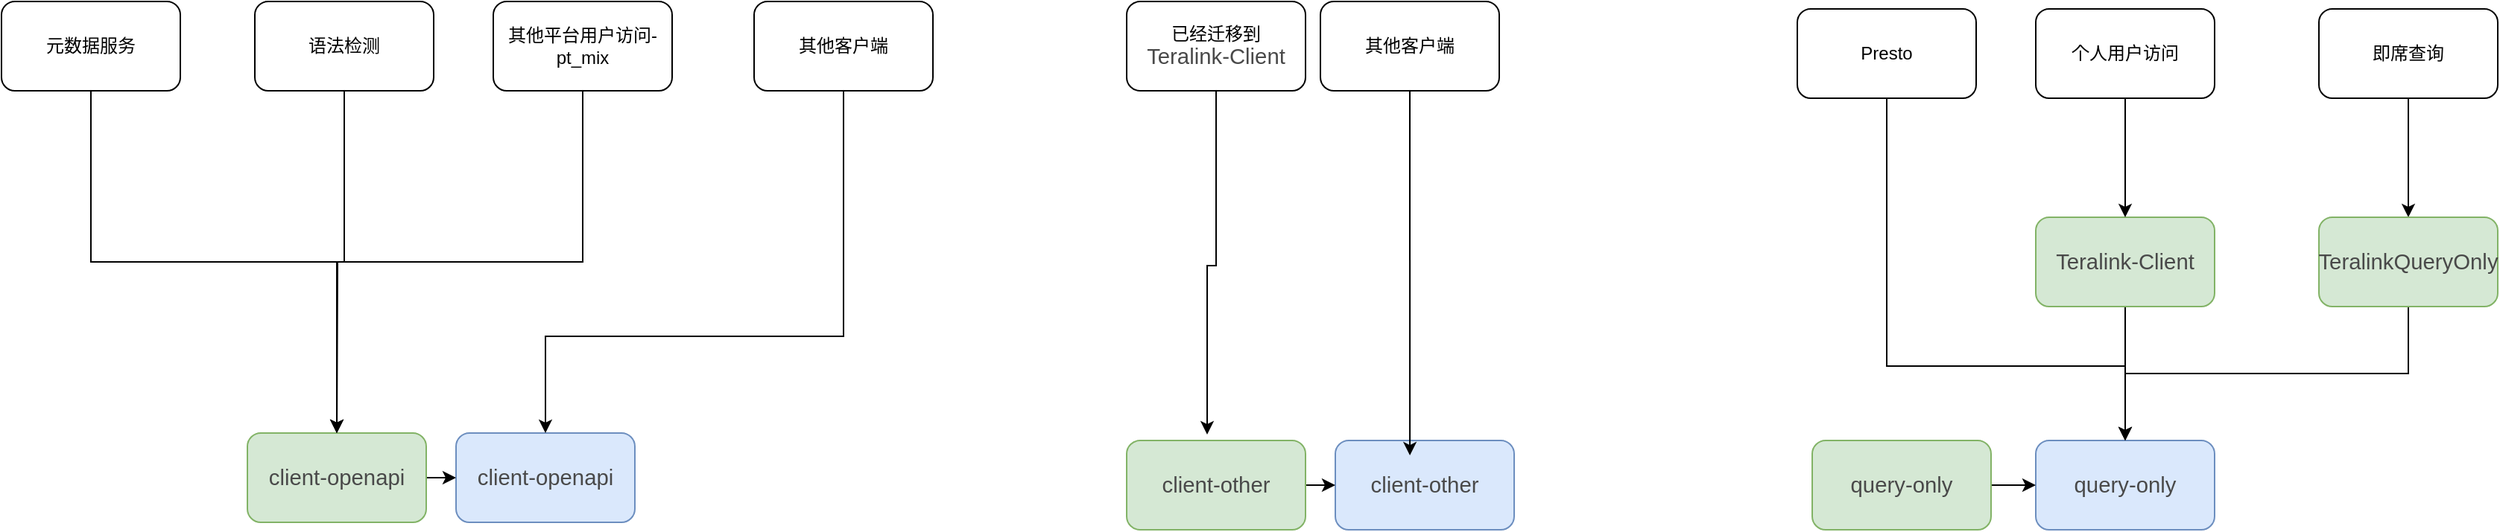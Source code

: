 <mxfile version="26.1.3">
  <diagram name="第 1 页" id="RIrgb-9weH6ln5AiGYGI">
    <mxGraphModel dx="2261" dy="786" grid="1" gridSize="10" guides="1" tooltips="1" connect="1" arrows="1" fold="1" page="1" pageScale="1" pageWidth="827" pageHeight="1169" math="0" shadow="0">
      <root>
        <mxCell id="0" />
        <mxCell id="1" parent="0" />
        <mxCell id="xrPU2MdsnwFTcZi8wqbZ-2" value="&lt;span data-copy-origin=&quot;https://shimo.zuoyebang.cc&quot; data-docs-delta=&quot;[[20,&amp;quot;client-openapi&amp;quot;,&amp;quot;inline-dir:\&amp;quot;ltr\&amp;quot;&amp;quot;]]&quot;&gt;&lt;p style=&quot;line-height: 100%;margin-bottom: 0pt;margin-top: 0pt;text-align: left;font-size: 11pt;color: #494949;&quot; class=&quot;ql-align-left ql-direction-ltr&quot; align=&quot;left&quot;&gt;&lt;span class=&quot;ql-author-10000003088&quot;&gt;client&lt;/span&gt;&lt;span class=&quot;ql-author-10000000992&quot;&gt;-openapi&lt;/span&gt;&lt;/p&gt;&lt;/span&gt;" style="rounded=1;whiteSpace=wrap;html=1;fillColor=#dae8fc;strokeColor=#6c8ebf;" vertex="1" parent="1">
          <mxGeometry x="40" y="605" width="120" height="60" as="geometry" />
        </mxCell>
        <mxCell id="xrPU2MdsnwFTcZi8wqbZ-3" value="&lt;span data-copy-origin=&quot;https://shimo.zuoyebang.cc&quot; data-docs-delta=&quot;[[20,&amp;quot;client-other&amp;quot;,&amp;quot;inline-dir:\&amp;quot;ltr\&amp;quot;&amp;quot;]]&quot;&gt;&lt;p style=&quot;line-height: 100%;margin-bottom: 0pt;margin-top: 0pt;font-size: 11pt;color: #494949;&quot; class=&quot;ql-direction-ltr&quot;&gt;&lt;span class=&quot;ql-author-10000000992&quot;&gt;client-other&lt;/span&gt;&lt;/p&gt;&lt;/span&gt;" style="rounded=1;whiteSpace=wrap;html=1;fillColor=#dae8fc;strokeColor=#6c8ebf;" vertex="1" parent="1">
          <mxGeometry x="630" y="610" width="120" height="60" as="geometry" />
        </mxCell>
        <mxCell id="xrPU2MdsnwFTcZi8wqbZ-5" value="&lt;span data-copy-origin=&quot;https://shimo.zuoyebang.cc&quot; data-docs-delta=&quot;[[20,&amp;quot;query-only&amp;quot;]]&quot;&gt;&lt;p style=&quot;line-height: 100%;margin-bottom: 0pt;margin-top: 0pt;text-align: left;font-size: 11pt;color: #494949;&quot; class=&quot;ql-align-left&quot; align=&quot;left&quot;&gt;&lt;span class=&quot;ql-author-10000003088&quot;&gt;query-only&lt;/span&gt;&lt;/p&gt;&lt;/span&gt;" style="rounded=1;whiteSpace=wrap;html=1;fillColor=#dae8fc;strokeColor=#6c8ebf;" vertex="1" parent="1">
          <mxGeometry x="1100" y="610" width="120" height="60" as="geometry" />
        </mxCell>
        <mxCell id="xrPU2MdsnwFTcZi8wqbZ-25" style="edgeStyle=orthogonalEdgeStyle;rounded=0;orthogonalLoop=1;jettySize=auto;html=1;exitX=1;exitY=0.5;exitDx=0;exitDy=0;entryX=0;entryY=0.5;entryDx=0;entryDy=0;" edge="1" parent="1" source="xrPU2MdsnwFTcZi8wqbZ-6" target="xrPU2MdsnwFTcZi8wqbZ-2">
          <mxGeometry relative="1" as="geometry" />
        </mxCell>
        <mxCell id="xrPU2MdsnwFTcZi8wqbZ-6" value="&lt;span data-copy-origin=&quot;https://shimo.zuoyebang.cc&quot; data-docs-delta=&quot;[[20,&amp;quot;client-openapi&amp;quot;,&amp;quot;inline-dir:\&amp;quot;ltr\&amp;quot;&amp;quot;]]&quot;&gt;&lt;p style=&quot;line-height: 100%;margin-bottom: 0pt;margin-top: 0pt;text-align: left;font-size: 11pt;color: #494949;&quot; class=&quot;ql-align-left ql-direction-ltr&quot; align=&quot;left&quot;&gt;&lt;span class=&quot;ql-author-10000003088&quot;&gt;client&lt;/span&gt;&lt;span class=&quot;ql-author-10000000992&quot;&gt;-openapi&lt;/span&gt;&lt;/p&gt;&lt;/span&gt;" style="rounded=1;whiteSpace=wrap;html=1;fillColor=#d5e8d4;strokeColor=#82b366;" vertex="1" parent="1">
          <mxGeometry x="-100" y="605" width="120" height="60" as="geometry" />
        </mxCell>
        <mxCell id="xrPU2MdsnwFTcZi8wqbZ-24" style="edgeStyle=orthogonalEdgeStyle;rounded=0;orthogonalLoop=1;jettySize=auto;html=1;exitX=1;exitY=0.5;exitDx=0;exitDy=0;entryX=0;entryY=0.5;entryDx=0;entryDy=0;" edge="1" parent="1" source="xrPU2MdsnwFTcZi8wqbZ-7" target="xrPU2MdsnwFTcZi8wqbZ-3">
          <mxGeometry relative="1" as="geometry" />
        </mxCell>
        <mxCell id="xrPU2MdsnwFTcZi8wqbZ-7" value="&lt;span data-copy-origin=&quot;https://shimo.zuoyebang.cc&quot; data-docs-delta=&quot;[[20,&amp;quot;client-other&amp;quot;,&amp;quot;inline-dir:\&amp;quot;ltr\&amp;quot;&amp;quot;]]&quot;&gt;&lt;p style=&quot;line-height: 100%;margin-bottom: 0pt;margin-top: 0pt;font-size: 11pt;color: #494949;&quot; class=&quot;ql-direction-ltr&quot;&gt;&lt;span class=&quot;ql-author-10000000992&quot;&gt;client-other&lt;/span&gt;&lt;/p&gt;&lt;/span&gt;" style="rounded=1;whiteSpace=wrap;html=1;fillColor=#d5e8d4;strokeColor=#82b366;" vertex="1" parent="1">
          <mxGeometry x="490" y="610" width="120" height="60" as="geometry" />
        </mxCell>
        <mxCell id="xrPU2MdsnwFTcZi8wqbZ-23" style="edgeStyle=orthogonalEdgeStyle;rounded=0;orthogonalLoop=1;jettySize=auto;html=1;exitX=1;exitY=0.5;exitDx=0;exitDy=0;entryX=0;entryY=0.5;entryDx=0;entryDy=0;" edge="1" parent="1" source="xrPU2MdsnwFTcZi8wqbZ-8" target="xrPU2MdsnwFTcZi8wqbZ-5">
          <mxGeometry relative="1" as="geometry" />
        </mxCell>
        <mxCell id="xrPU2MdsnwFTcZi8wqbZ-8" value="&lt;span data-copy-origin=&quot;https://shimo.zuoyebang.cc&quot; data-docs-delta=&quot;[[20,&amp;quot;query-only&amp;quot;]]&quot;&gt;&lt;p style=&quot;line-height: 100%;margin-bottom: 0pt;margin-top: 0pt;text-align: left;font-size: 11pt;color: #494949;&quot; class=&quot;ql-align-left&quot; align=&quot;left&quot;&gt;&lt;span class=&quot;ql-author-10000003088&quot;&gt;query-only&lt;/span&gt;&lt;/p&gt;&lt;/span&gt;" style="rounded=1;whiteSpace=wrap;html=1;fillColor=#d5e8d4;strokeColor=#82b366;" vertex="1" parent="1">
          <mxGeometry x="950" y="610" width="120" height="60" as="geometry" />
        </mxCell>
        <mxCell id="xrPU2MdsnwFTcZi8wqbZ-16" style="edgeStyle=orthogonalEdgeStyle;rounded=0;orthogonalLoop=1;jettySize=auto;html=1;exitX=0.5;exitY=1;exitDx=0;exitDy=0;" edge="1" parent="1" source="xrPU2MdsnwFTcZi8wqbZ-9" target="xrPU2MdsnwFTcZi8wqbZ-13">
          <mxGeometry relative="1" as="geometry" />
        </mxCell>
        <mxCell id="xrPU2MdsnwFTcZi8wqbZ-9" value="即席查询" style="rounded=1;whiteSpace=wrap;html=1;" vertex="1" parent="1">
          <mxGeometry x="1290" y="320" width="120" height="60" as="geometry" />
        </mxCell>
        <mxCell id="xrPU2MdsnwFTcZi8wqbZ-17" style="edgeStyle=orthogonalEdgeStyle;rounded=0;orthogonalLoop=1;jettySize=auto;html=1;exitX=0.5;exitY=1;exitDx=0;exitDy=0;entryX=0.5;entryY=0;entryDx=0;entryDy=0;" edge="1" parent="1" source="xrPU2MdsnwFTcZi8wqbZ-10" target="xrPU2MdsnwFTcZi8wqbZ-6">
          <mxGeometry relative="1" as="geometry" />
        </mxCell>
        <mxCell id="xrPU2MdsnwFTcZi8wqbZ-10" value="元数据服务" style="rounded=1;whiteSpace=wrap;html=1;" vertex="1" parent="1">
          <mxGeometry x="-265" y="315" width="120" height="60" as="geometry" />
        </mxCell>
        <mxCell id="xrPU2MdsnwFTcZi8wqbZ-18" style="edgeStyle=orthogonalEdgeStyle;rounded=0;orthogonalLoop=1;jettySize=auto;html=1;exitX=0.5;exitY=1;exitDx=0;exitDy=0;entryX=0.5;entryY=0;entryDx=0;entryDy=0;" edge="1" parent="1" source="xrPU2MdsnwFTcZi8wqbZ-11" target="xrPU2MdsnwFTcZi8wqbZ-6">
          <mxGeometry relative="1" as="geometry" />
        </mxCell>
        <mxCell id="xrPU2MdsnwFTcZi8wqbZ-11" value="语法检测" style="rounded=1;whiteSpace=wrap;html=1;" vertex="1" parent="1">
          <mxGeometry x="-95" y="315" width="120" height="60" as="geometry" />
        </mxCell>
        <mxCell id="xrPU2MdsnwFTcZi8wqbZ-14" style="edgeStyle=orthogonalEdgeStyle;rounded=0;orthogonalLoop=1;jettySize=auto;html=1;exitX=0.5;exitY=1;exitDx=0;exitDy=0;entryX=0.5;entryY=0;entryDx=0;entryDy=0;" edge="1" parent="1" source="xrPU2MdsnwFTcZi8wqbZ-12" target="xrPU2MdsnwFTcZi8wqbZ-5">
          <mxGeometry relative="1" as="geometry" />
        </mxCell>
        <mxCell id="xrPU2MdsnwFTcZi8wqbZ-12" value="&lt;span data-copy-origin=&quot;https://shimo.zuoyebang.cc&quot; data-docs-delta=&quot;[[20,&amp;quot;query-only&amp;quot;]]&quot;&gt;&lt;p style=&quot;line-height: 100%; margin-bottom: 0pt; margin-top: 0pt; text-align: left; font-size: 11pt; color: rgb(73, 73, 73);&quot; class=&quot;ql-align-left&quot; align=&quot;left&quot;&gt;Teralink-Client&lt;/p&gt;&lt;/span&gt;" style="rounded=1;whiteSpace=wrap;html=1;fillColor=#d5e8d4;strokeColor=#82b366;" vertex="1" parent="1">
          <mxGeometry x="1100" y="460" width="120" height="60" as="geometry" />
        </mxCell>
        <mxCell id="xrPU2MdsnwFTcZi8wqbZ-35" style="edgeStyle=orthogonalEdgeStyle;rounded=0;orthogonalLoop=1;jettySize=auto;html=1;exitX=0.5;exitY=1;exitDx=0;exitDy=0;entryX=0.5;entryY=0;entryDx=0;entryDy=0;" edge="1" parent="1" source="xrPU2MdsnwFTcZi8wqbZ-13" target="xrPU2MdsnwFTcZi8wqbZ-5">
          <mxGeometry relative="1" as="geometry" />
        </mxCell>
        <mxCell id="xrPU2MdsnwFTcZi8wqbZ-13" value="&lt;span data-copy-origin=&quot;https://shimo.zuoyebang.cc&quot; data-docs-delta=&quot;[[20,&amp;quot;query-only&amp;quot;]]&quot;&gt;&lt;p style=&quot;line-height: 100%; margin-bottom: 0pt; margin-top: 0pt; text-align: left; font-size: 11pt; color: rgb(73, 73, 73);&quot; class=&quot;ql-align-left&quot; align=&quot;left&quot;&gt;TeralinkQueryOnly&lt;/p&gt;&lt;/span&gt;" style="rounded=1;whiteSpace=wrap;html=1;fillColor=#d5e8d4;strokeColor=#82b366;" vertex="1" parent="1">
          <mxGeometry x="1290" y="460" width="120" height="60" as="geometry" />
        </mxCell>
        <mxCell id="xrPU2MdsnwFTcZi8wqbZ-20" style="edgeStyle=orthogonalEdgeStyle;rounded=0;orthogonalLoop=1;jettySize=auto;html=1;exitX=0.5;exitY=1;exitDx=0;exitDy=0;" edge="1" parent="1" source="xrPU2MdsnwFTcZi8wqbZ-19">
          <mxGeometry relative="1" as="geometry">
            <mxPoint x="-40" y="605" as="targetPoint" />
          </mxGeometry>
        </mxCell>
        <mxCell id="xrPU2MdsnwFTcZi8wqbZ-19" value="其他平台用户访问-pt_mix" style="rounded=1;whiteSpace=wrap;html=1;" vertex="1" parent="1">
          <mxGeometry x="65" y="315" width="120" height="60" as="geometry" />
        </mxCell>
        <mxCell id="xrPU2MdsnwFTcZi8wqbZ-22" style="edgeStyle=orthogonalEdgeStyle;rounded=0;orthogonalLoop=1;jettySize=auto;html=1;exitX=0.5;exitY=1;exitDx=0;exitDy=0;entryX=0.5;entryY=0;entryDx=0;entryDy=0;" edge="1" parent="1" source="xrPU2MdsnwFTcZi8wqbZ-21" target="xrPU2MdsnwFTcZi8wqbZ-12">
          <mxGeometry relative="1" as="geometry" />
        </mxCell>
        <mxCell id="xrPU2MdsnwFTcZi8wqbZ-21" value="个人用户访问" style="rounded=1;whiteSpace=wrap;html=1;" vertex="1" parent="1">
          <mxGeometry x="1100" y="320" width="120" height="60" as="geometry" />
        </mxCell>
        <mxCell id="xrPU2MdsnwFTcZi8wqbZ-36" style="edgeStyle=orthogonalEdgeStyle;rounded=0;orthogonalLoop=1;jettySize=auto;html=1;exitX=0.5;exitY=1;exitDx=0;exitDy=0;" edge="1" parent="1" source="xrPU2MdsnwFTcZi8wqbZ-31" target="xrPU2MdsnwFTcZi8wqbZ-5">
          <mxGeometry relative="1" as="geometry">
            <Array as="points">
              <mxPoint x="1000" y="560" />
              <mxPoint x="1160" y="560" />
            </Array>
          </mxGeometry>
        </mxCell>
        <mxCell id="xrPU2MdsnwFTcZi8wqbZ-31" value="Presto" style="rounded=1;whiteSpace=wrap;html=1;" vertex="1" parent="1">
          <mxGeometry x="940" y="320" width="120" height="60" as="geometry" />
        </mxCell>
        <mxCell id="xrPU2MdsnwFTcZi8wqbZ-37" value="其他客户端" style="rounded=1;whiteSpace=wrap;html=1;" vertex="1" parent="1">
          <mxGeometry x="620" y="315" width="120" height="60" as="geometry" />
        </mxCell>
        <mxCell id="xrPU2MdsnwFTcZi8wqbZ-38" style="edgeStyle=orthogonalEdgeStyle;rounded=0;orthogonalLoop=1;jettySize=auto;html=1;exitX=0.5;exitY=1;exitDx=0;exitDy=0;entryX=0.417;entryY=0.167;entryDx=0;entryDy=0;entryPerimeter=0;" edge="1" parent="1" source="xrPU2MdsnwFTcZi8wqbZ-37" target="xrPU2MdsnwFTcZi8wqbZ-3">
          <mxGeometry relative="1" as="geometry" />
        </mxCell>
        <mxCell id="xrPU2MdsnwFTcZi8wqbZ-39" value="已经迁移到&lt;br&gt;&lt;span style=&quot;color: rgb(73, 73, 73); font-size: 14.667px; text-align: left;&quot;&gt;Teralink-Client&lt;/span&gt;" style="rounded=1;whiteSpace=wrap;html=1;" vertex="1" parent="1">
          <mxGeometry x="490" y="315" width="120" height="60" as="geometry" />
        </mxCell>
        <mxCell id="xrPU2MdsnwFTcZi8wqbZ-40" style="edgeStyle=orthogonalEdgeStyle;rounded=0;orthogonalLoop=1;jettySize=auto;html=1;exitX=0.5;exitY=1;exitDx=0;exitDy=0;entryX=0.45;entryY=-0.067;entryDx=0;entryDy=0;entryPerimeter=0;" edge="1" parent="1" source="xrPU2MdsnwFTcZi8wqbZ-39" target="xrPU2MdsnwFTcZi8wqbZ-7">
          <mxGeometry relative="1" as="geometry" />
        </mxCell>
        <mxCell id="xrPU2MdsnwFTcZi8wqbZ-42" style="edgeStyle=orthogonalEdgeStyle;rounded=0;orthogonalLoop=1;jettySize=auto;html=1;exitX=0.5;exitY=1;exitDx=0;exitDy=0;entryX=0.5;entryY=0;entryDx=0;entryDy=0;" edge="1" parent="1" source="xrPU2MdsnwFTcZi8wqbZ-41" target="xrPU2MdsnwFTcZi8wqbZ-2">
          <mxGeometry relative="1" as="geometry">
            <Array as="points">
              <mxPoint x="300" y="540" />
              <mxPoint x="100" y="540" />
            </Array>
          </mxGeometry>
        </mxCell>
        <mxCell id="xrPU2MdsnwFTcZi8wqbZ-41" value="其他客户端" style="rounded=1;whiteSpace=wrap;html=1;" vertex="1" parent="1">
          <mxGeometry x="240" y="315" width="120" height="60" as="geometry" />
        </mxCell>
      </root>
    </mxGraphModel>
  </diagram>
</mxfile>
